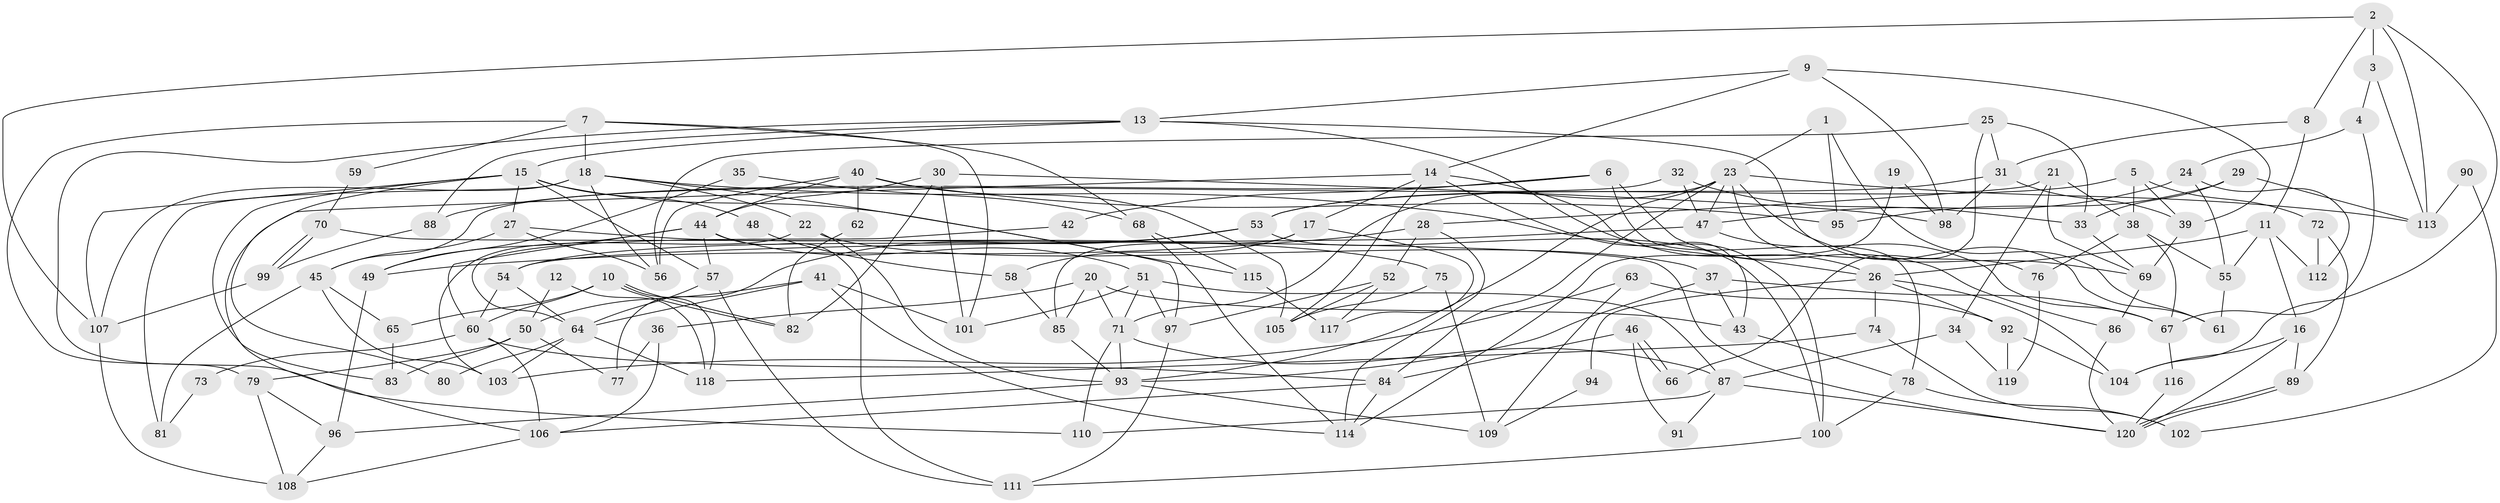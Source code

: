 // Generated by graph-tools (version 1.1) at 2025/15/03/09/25 04:15:05]
// undirected, 120 vertices, 240 edges
graph export_dot {
graph [start="1"]
  node [color=gray90,style=filled];
  1;
  2;
  3;
  4;
  5;
  6;
  7;
  8;
  9;
  10;
  11;
  12;
  13;
  14;
  15;
  16;
  17;
  18;
  19;
  20;
  21;
  22;
  23;
  24;
  25;
  26;
  27;
  28;
  29;
  30;
  31;
  32;
  33;
  34;
  35;
  36;
  37;
  38;
  39;
  40;
  41;
  42;
  43;
  44;
  45;
  46;
  47;
  48;
  49;
  50;
  51;
  52;
  53;
  54;
  55;
  56;
  57;
  58;
  59;
  60;
  61;
  62;
  63;
  64;
  65;
  66;
  67;
  68;
  69;
  70;
  71;
  72;
  73;
  74;
  75;
  76;
  77;
  78;
  79;
  80;
  81;
  82;
  83;
  84;
  85;
  86;
  87;
  88;
  89;
  90;
  91;
  92;
  93;
  94;
  95;
  96;
  97;
  98;
  99;
  100;
  101;
  102;
  103;
  104;
  105;
  106;
  107;
  108;
  109;
  110;
  111;
  112;
  113;
  114;
  115;
  116;
  117;
  118;
  119;
  120;
  1 -- 61;
  1 -- 23;
  1 -- 95;
  2 -- 107;
  2 -- 3;
  2 -- 8;
  2 -- 104;
  2 -- 113;
  3 -- 113;
  3 -- 4;
  4 -- 24;
  4 -- 67;
  5 -- 39;
  5 -- 53;
  5 -- 38;
  5 -- 72;
  6 -- 88;
  6 -- 86;
  6 -- 42;
  6 -- 78;
  7 -- 79;
  7 -- 18;
  7 -- 59;
  7 -- 68;
  7 -- 101;
  8 -- 11;
  8 -- 31;
  9 -- 13;
  9 -- 39;
  9 -- 14;
  9 -- 98;
  10 -- 60;
  10 -- 82;
  10 -- 82;
  10 -- 65;
  10 -- 118;
  11 -- 16;
  11 -- 55;
  11 -- 26;
  11 -- 112;
  12 -- 50;
  12 -- 118;
  13 -- 43;
  13 -- 15;
  13 -- 61;
  13 -- 88;
  13 -- 110;
  14 -- 106;
  14 -- 17;
  14 -- 26;
  14 -- 100;
  14 -- 105;
  15 -- 27;
  15 -- 57;
  15 -- 48;
  15 -- 80;
  15 -- 83;
  15 -- 107;
  15 -- 115;
  16 -- 104;
  16 -- 120;
  16 -- 89;
  17 -- 117;
  17 -- 58;
  17 -- 85;
  18 -- 26;
  18 -- 97;
  18 -- 22;
  18 -- 56;
  18 -- 81;
  18 -- 107;
  19 -- 114;
  19 -- 98;
  20 -- 85;
  20 -- 43;
  20 -- 36;
  20 -- 71;
  21 -- 69;
  21 -- 34;
  21 -- 28;
  21 -- 38;
  22 -- 93;
  22 -- 37;
  22 -- 103;
  23 -- 47;
  23 -- 71;
  23 -- 69;
  23 -- 76;
  23 -- 84;
  23 -- 93;
  23 -- 113;
  24 -- 112;
  24 -- 47;
  24 -- 55;
  25 -- 56;
  25 -- 31;
  25 -- 33;
  25 -- 66;
  26 -- 74;
  26 -- 92;
  26 -- 94;
  26 -- 104;
  27 -- 45;
  27 -- 56;
  27 -- 75;
  28 -- 49;
  28 -- 52;
  28 -- 114;
  29 -- 33;
  29 -- 113;
  29 -- 95;
  30 -- 98;
  30 -- 101;
  30 -- 44;
  30 -- 82;
  31 -- 53;
  31 -- 39;
  31 -- 98;
  32 -- 47;
  32 -- 45;
  32 -- 33;
  33 -- 69;
  34 -- 87;
  34 -- 119;
  35 -- 49;
  35 -- 68;
  36 -- 77;
  36 -- 106;
  37 -- 93;
  37 -- 43;
  37 -- 67;
  38 -- 55;
  38 -- 67;
  38 -- 76;
  39 -- 69;
  40 -- 44;
  40 -- 95;
  40 -- 56;
  40 -- 62;
  40 -- 105;
  41 -- 114;
  41 -- 101;
  41 -- 50;
  41 -- 64;
  42 -- 64;
  43 -- 78;
  44 -- 57;
  44 -- 49;
  44 -- 51;
  44 -- 60;
  44 -- 111;
  45 -- 103;
  45 -- 65;
  45 -- 81;
  46 -- 84;
  46 -- 66;
  46 -- 66;
  46 -- 91;
  47 -- 54;
  47 -- 67;
  48 -- 58;
  49 -- 96;
  50 -- 79;
  50 -- 77;
  50 -- 83;
  51 -- 71;
  51 -- 87;
  51 -- 97;
  51 -- 101;
  52 -- 105;
  52 -- 97;
  52 -- 117;
  53 -- 54;
  53 -- 100;
  53 -- 77;
  54 -- 60;
  54 -- 64;
  55 -- 61;
  57 -- 111;
  57 -- 64;
  58 -- 85;
  59 -- 70;
  60 -- 84;
  60 -- 73;
  60 -- 106;
  62 -- 82;
  63 -- 92;
  63 -- 109;
  63 -- 103;
  64 -- 103;
  64 -- 80;
  64 -- 118;
  65 -- 83;
  67 -- 116;
  68 -- 114;
  68 -- 115;
  69 -- 86;
  70 -- 99;
  70 -- 99;
  70 -- 120;
  71 -- 110;
  71 -- 87;
  71 -- 93;
  72 -- 89;
  72 -- 112;
  73 -- 81;
  74 -- 118;
  74 -- 102;
  75 -- 105;
  75 -- 109;
  76 -- 119;
  78 -- 100;
  78 -- 102;
  79 -- 108;
  79 -- 96;
  84 -- 106;
  84 -- 114;
  85 -- 93;
  86 -- 120;
  87 -- 91;
  87 -- 110;
  87 -- 120;
  88 -- 99;
  89 -- 120;
  89 -- 120;
  90 -- 102;
  90 -- 113;
  92 -- 104;
  92 -- 119;
  93 -- 96;
  93 -- 109;
  94 -- 109;
  96 -- 108;
  97 -- 111;
  99 -- 107;
  100 -- 111;
  106 -- 108;
  107 -- 108;
  115 -- 117;
  116 -- 120;
}
